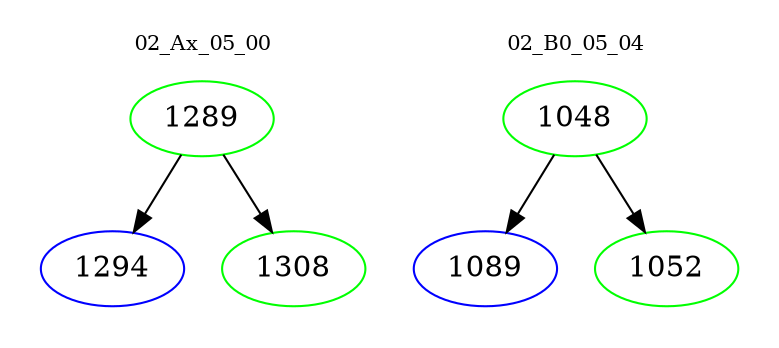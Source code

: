 digraph{
subgraph cluster_0 {
color = white
label = "02_Ax_05_00";
fontsize=10;
T0_1289 [label="1289", color="green"]
T0_1289 -> T0_1294 [color="black"]
T0_1294 [label="1294", color="blue"]
T0_1289 -> T0_1308 [color="black"]
T0_1308 [label="1308", color="green"]
}
subgraph cluster_1 {
color = white
label = "02_B0_05_04";
fontsize=10;
T1_1048 [label="1048", color="green"]
T1_1048 -> T1_1089 [color="black"]
T1_1089 [label="1089", color="blue"]
T1_1048 -> T1_1052 [color="black"]
T1_1052 [label="1052", color="green"]
}
}
